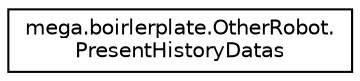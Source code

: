 digraph "Graphical Class Hierarchy"
{
  edge [fontname="Helvetica",fontsize="10",labelfontname="Helvetica",labelfontsize="10"];
  node [fontname="Helvetica",fontsize="10",shape=record];
  rankdir="LR";
  Node0 [label="mega.boirlerplate.OtherRobot.\lPresentHistoryDatas",height=0.2,width=0.4,color="black", fillcolor="white", style="filled",URL="$enummega_1_1boirlerplate_1_1_other_robot_1_1_present_history_datas.html"];
}
